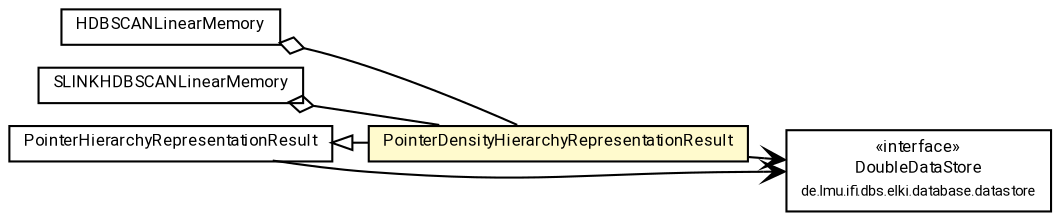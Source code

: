 #!/usr/local/bin/dot
#
# Class diagram 
# Generated by UMLGraph version R5_7_2-60-g0e99a6 (http://www.spinellis.gr/umlgraph/)
#

digraph G {
	graph [fontnames="svg"]
	edge [fontname="Roboto",fontsize=7,labelfontname="Roboto",labelfontsize=7,color="black"];
	node [fontname="Roboto",fontcolor="black",fontsize=8,shape=plaintext,margin=0,width=0,height=0];
	nodesep=0.15;
	ranksep=0.25;
	rankdir=LR;
	// de.lmu.ifi.dbs.elki.algorithm.clustering.hierarchical.HDBSCANLinearMemory<O>
	c8207383 [label=<<table title="de.lmu.ifi.dbs.elki.algorithm.clustering.hierarchical.HDBSCANLinearMemory" border="0" cellborder="1" cellspacing="0" cellpadding="2" href="HDBSCANLinearMemory.html" target="_parent">
		<tr><td><table border="0" cellspacing="0" cellpadding="1">
		<tr><td align="center" balign="center"> <font face="Roboto">HDBSCANLinearMemory</font> </td></tr>
		</table></td></tr>
		</table>>, URL="HDBSCANLinearMemory.html"];
	// de.lmu.ifi.dbs.elki.algorithm.clustering.hierarchical.PointerHierarchyRepresentationResult
	c8207389 [label=<<table title="de.lmu.ifi.dbs.elki.algorithm.clustering.hierarchical.PointerHierarchyRepresentationResult" border="0" cellborder="1" cellspacing="0" cellpadding="2" href="PointerHierarchyRepresentationResult.html" target="_parent">
		<tr><td><table border="0" cellspacing="0" cellpadding="1">
		<tr><td align="center" balign="center"> <font face="Roboto">PointerHierarchyRepresentationResult</font> </td></tr>
		</table></td></tr>
		</table>>, URL="PointerHierarchyRepresentationResult.html"];
	// de.lmu.ifi.dbs.elki.algorithm.clustering.hierarchical.SLINKHDBSCANLinearMemory<O>
	c8207454 [label=<<table title="de.lmu.ifi.dbs.elki.algorithm.clustering.hierarchical.SLINKHDBSCANLinearMemory" border="0" cellborder="1" cellspacing="0" cellpadding="2" href="SLINKHDBSCANLinearMemory.html" target="_parent">
		<tr><td><table border="0" cellspacing="0" cellpadding="1">
		<tr><td align="center" balign="center"> <font face="Roboto">SLINKHDBSCANLinearMemory</font> </td></tr>
		</table></td></tr>
		</table>>, URL="SLINKHDBSCANLinearMemory.html"];
	// de.lmu.ifi.dbs.elki.algorithm.clustering.hierarchical.PointerDensityHierarchyRepresentationResult
	c8207476 [label=<<table title="de.lmu.ifi.dbs.elki.algorithm.clustering.hierarchical.PointerDensityHierarchyRepresentationResult" border="0" cellborder="1" cellspacing="0" cellpadding="2" bgcolor="lemonChiffon" href="PointerDensityHierarchyRepresentationResult.html" target="_parent">
		<tr><td><table border="0" cellspacing="0" cellpadding="1">
		<tr><td align="center" balign="center"> <font face="Roboto">PointerDensityHierarchyRepresentationResult</font> </td></tr>
		</table></td></tr>
		</table>>, URL="PointerDensityHierarchyRepresentationResult.html"];
	// de.lmu.ifi.dbs.elki.database.datastore.DoubleDataStore
	c8208104 [label=<<table title="de.lmu.ifi.dbs.elki.database.datastore.DoubleDataStore" border="0" cellborder="1" cellspacing="0" cellpadding="2" href="../../../database/datastore/DoubleDataStore.html" target="_parent">
		<tr><td><table border="0" cellspacing="0" cellpadding="1">
		<tr><td align="center" balign="center"> &#171;interface&#187; </td></tr>
		<tr><td align="center" balign="center"> <font face="Roboto">DoubleDataStore</font> </td></tr>
		<tr><td align="center" balign="center"> <font face="Roboto" point-size="7.0">de.lmu.ifi.dbs.elki.database.datastore</font> </td></tr>
		</table></td></tr>
		</table>>, URL="../../../database/datastore/DoubleDataStore.html"];
	// de.lmu.ifi.dbs.elki.algorithm.clustering.hierarchical.HDBSCANLinearMemory<O> has de.lmu.ifi.dbs.elki.algorithm.clustering.hierarchical.PointerDensityHierarchyRepresentationResult
	c8207383 -> c8207476 [arrowhead=none,arrowtail=ediamond,dir=back,weight=4];
	// de.lmu.ifi.dbs.elki.algorithm.clustering.hierarchical.SLINKHDBSCANLinearMemory<O> has de.lmu.ifi.dbs.elki.algorithm.clustering.hierarchical.PointerDensityHierarchyRepresentationResult
	c8207454 -> c8207476 [arrowhead=none,arrowtail=ediamond,dir=back,weight=4];
	// de.lmu.ifi.dbs.elki.algorithm.clustering.hierarchical.PointerDensityHierarchyRepresentationResult extends de.lmu.ifi.dbs.elki.algorithm.clustering.hierarchical.PointerHierarchyRepresentationResult
	c8207389 -> c8207476 [arrowtail=empty,dir=back,weight=10];
	// de.lmu.ifi.dbs.elki.algorithm.clustering.hierarchical.PointerHierarchyRepresentationResult navassoc de.lmu.ifi.dbs.elki.database.datastore.DoubleDataStore
	c8207389 -> c8208104 [arrowhead=open,weight=1];
	// de.lmu.ifi.dbs.elki.algorithm.clustering.hierarchical.PointerDensityHierarchyRepresentationResult navassoc de.lmu.ifi.dbs.elki.database.datastore.DoubleDataStore
	c8207476 -> c8208104 [arrowhead=open,weight=1];
}

